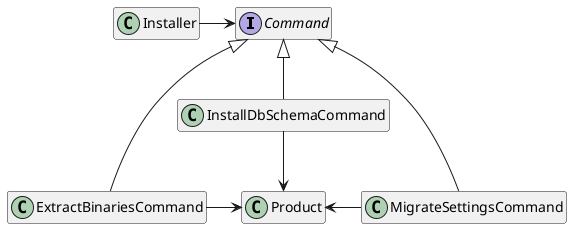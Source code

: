 @startuml
'https://plantuml.com/class-diagram

hide empty members

interface Command
class Installer
class Product
class ExtractBinariesCommand
class InstallDbSchemaCommand
class MigrateSettingsCommand

Command <|--- ExtractBinariesCommand
Command <|-- InstallDbSchemaCommand
Command <|--- MigrateSettingsCommand

Installer -> Command
ExtractBinariesCommand -> Product
InstallDbSchemaCommand -> Product
Product <- MigrateSettingsCommand

@enduml